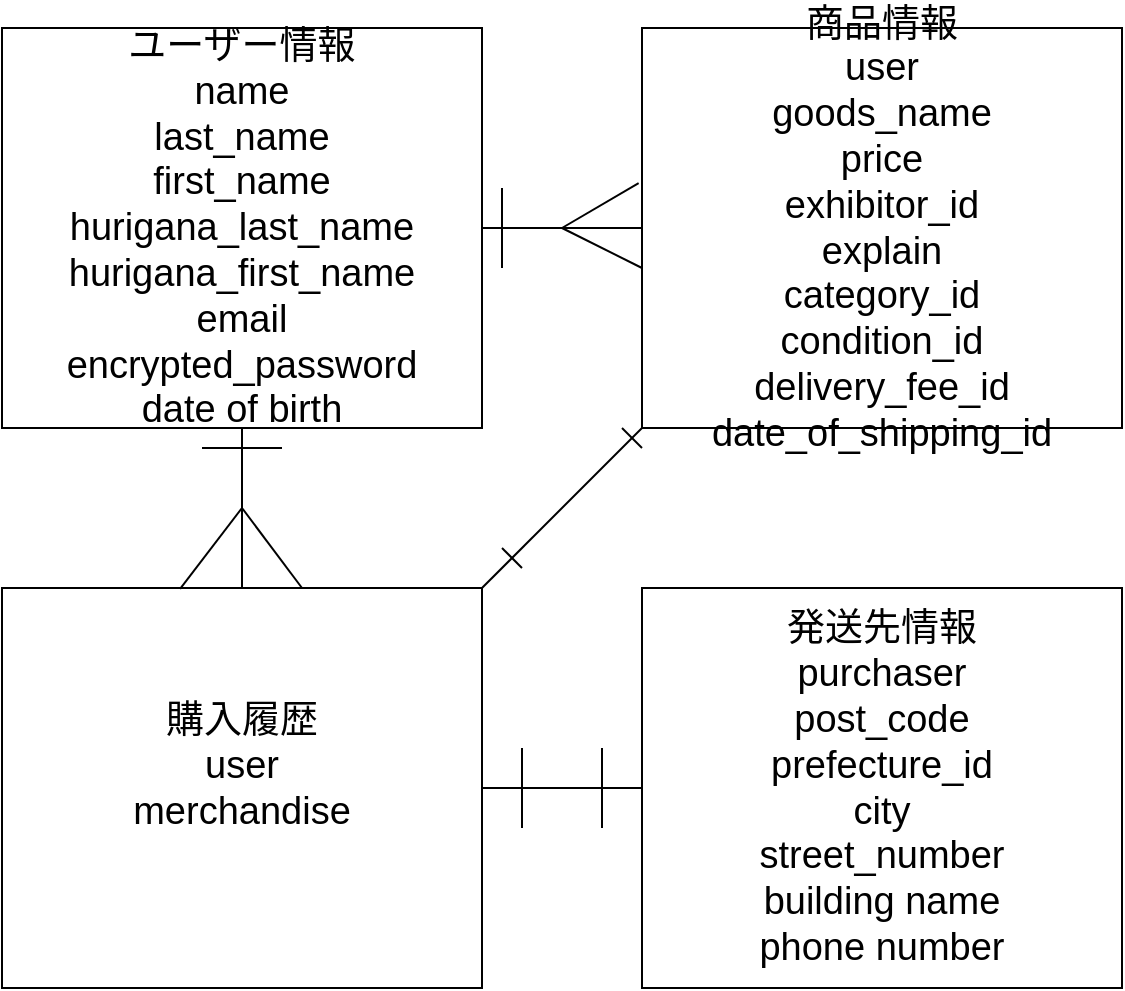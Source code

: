 <mxfile>
    <diagram id="_c77u8MzGn7pUaxRcE00" name="ページ1">
        <mxGraphModel dx="647" dy="897" grid="1" gridSize="10" guides="1" tooltips="1" connect="1" arrows="1" fold="1" page="1" pageScale="1" pageWidth="827" pageHeight="1169" math="0" shadow="0">
            <root>
                <mxCell id="0"/>
                <mxCell id="1" parent="0"/>
                <mxCell id="2" value="&lt;font style=&quot;font-size: 19px&quot;&gt;商品情報&lt;br&gt;user&lt;br&gt;goods_name&lt;br&gt;price&lt;br&gt;exhibitor_id&lt;br&gt;explain&lt;br&gt;category_id&lt;br&gt;condition_id&lt;br&gt;delivery_fee_id&lt;br&gt;date_of_shipping_id&lt;br&gt;&lt;/font&gt;" style="rounded=0;whiteSpace=wrap;html=1;" parent="1" vertex="1">
                    <mxGeometry x="440" y="280" width="240" height="200" as="geometry"/>
                </mxCell>
                <mxCell id="3" value="&lt;font style=&quot;font-size: 19px&quot;&gt;ユーザー情報&lt;br&gt;name&lt;br&gt;last_name&lt;br&gt;first_name&lt;br&gt;hurigana_last_name&lt;br&gt;hurigana_first_name&lt;br&gt;email&lt;br&gt;encrypted_password&lt;br&gt;date of birth&lt;br&gt;&lt;/font&gt;" style="rounded=0;whiteSpace=wrap;html=1;" parent="1" vertex="1">
                    <mxGeometry x="120" y="280" width="240" height="200" as="geometry"/>
                </mxCell>
                <mxCell id="4" value="&lt;font style=&quot;font-size: 19px&quot;&gt;発送先情報&lt;br&gt;purchaser&lt;br&gt;post_code&lt;br&gt;prefecture_id&lt;br&gt;city&lt;br&gt;street_number&lt;br&gt;building name&lt;br&gt;phone number&lt;br&gt;&lt;/font&gt;" style="rounded=0;whiteSpace=wrap;html=1;" parent="1" vertex="1">
                    <mxGeometry x="440" y="560" width="240" height="200" as="geometry"/>
                </mxCell>
                <mxCell id="6" value="" style="endArrow=none;html=1;entryX=0.5;entryY=1;entryDx=0;entryDy=0;exitX=0.5;exitY=0;exitDx=0;exitDy=0;" parent="1" source="5" target="3" edge="1">
                    <mxGeometry width="50" height="50" relative="1" as="geometry">
                        <mxPoint x="444" y="700" as="sourcePoint"/>
                        <mxPoint x="464" y="680" as="targetPoint"/>
                        <Array as="points"/>
                    </mxGeometry>
                </mxCell>
                <mxCell id="9" value="" style="endArrow=none;html=1;exitX=1;exitY=0.5;exitDx=0;exitDy=0;" parent="1" source="5" edge="1">
                    <mxGeometry width="50" height="50" relative="1" as="geometry">
                        <mxPoint x="404" y="640" as="sourcePoint"/>
                        <mxPoint x="440" y="660" as="targetPoint"/>
                    </mxGeometry>
                </mxCell>
                <mxCell id="10" value="" style="endArrow=none;html=1;exitX=1;exitY=0;exitDx=0;exitDy=0;entryX=0;entryY=1;entryDx=0;entryDy=0;" parent="1" target="2" edge="1" source="5">
                    <mxGeometry width="50" height="50" relative="1" as="geometry">
                        <mxPoint x="374" y="560" as="sourcePoint"/>
                        <mxPoint x="430" y="470" as="targetPoint"/>
                        <Array as="points"/>
                    </mxGeometry>
                </mxCell>
                <mxCell id="13" value="" style="endArrow=none;html=1;startArrow=none;" parent="1" edge="1" source="5">
                    <mxGeometry width="50" height="50" relative="1" as="geometry">
                        <mxPoint x="314" y="540" as="sourcePoint"/>
                        <mxPoint x="294" y="560" as="targetPoint"/>
                    </mxGeometry>
                </mxCell>
                <mxCell id="19" value="" style="endArrow=none;html=1;" parent="1" edge="1">
                    <mxGeometry width="50" height="50" relative="1" as="geometry">
                        <mxPoint x="380" y="550" as="sourcePoint"/>
                        <mxPoint x="370" y="540" as="targetPoint"/>
                    </mxGeometry>
                </mxCell>
                <mxCell id="20" value="" style="endArrow=none;html=1;" parent="1" edge="1">
                    <mxGeometry width="50" height="50" relative="1" as="geometry">
                        <mxPoint x="430" y="480" as="sourcePoint"/>
                        <mxPoint x="440" y="490" as="targetPoint"/>
                        <Array as="points">
                            <mxPoint x="430" y="480"/>
                        </Array>
                    </mxGeometry>
                </mxCell>
                <mxCell id="5" value="&lt;font style=&quot;font-size: 19px&quot;&gt;購入履歴&lt;br&gt;user&lt;br&gt;merchandise&lt;br&gt;&lt;br&gt;&lt;/font&gt;" style="rounded=0;whiteSpace=wrap;html=1;" parent="1" vertex="1">
                    <mxGeometry x="120" y="560" width="240" height="200" as="geometry"/>
                </mxCell>
                <mxCell id="27" value="" style="endArrow=none;html=1;exitX=1;exitY=0.5;exitDx=0;exitDy=0;entryX=0;entryY=0.5;entryDx=0;entryDy=0;" edge="1" parent="1" source="3" target="2">
                    <mxGeometry width="50" height="50" relative="1" as="geometry">
                        <mxPoint x="390" y="420" as="sourcePoint"/>
                        <mxPoint x="440" y="370" as="targetPoint"/>
                    </mxGeometry>
                </mxCell>
                <mxCell id="28" value="" style="endArrow=none;html=1;" edge="1" parent="1">
                    <mxGeometry width="50" height="50" relative="1" as="geometry">
                        <mxPoint x="370" y="400" as="sourcePoint"/>
                        <mxPoint x="370" y="360" as="targetPoint"/>
                    </mxGeometry>
                </mxCell>
                <mxCell id="29" value="" style="endArrow=none;html=1;entryX=-0.007;entryY=0.388;entryDx=0;entryDy=0;entryPerimeter=0;" edge="1" parent="1" target="2">
                    <mxGeometry width="50" height="50" relative="1" as="geometry">
                        <mxPoint x="400" y="380" as="sourcePoint"/>
                        <mxPoint x="430" y="360" as="targetPoint"/>
                    </mxGeometry>
                </mxCell>
                <mxCell id="30" value="" style="endArrow=none;html=1;" edge="1" parent="1">
                    <mxGeometry width="50" height="50" relative="1" as="geometry">
                        <mxPoint x="400" y="380" as="sourcePoint"/>
                        <mxPoint x="440" y="400" as="targetPoint"/>
                    </mxGeometry>
                </mxCell>
                <mxCell id="31" value="" style="endArrow=none;html=1;fontSize=20;exitX=0.371;exitY=0.002;exitDx=0;exitDy=0;exitPerimeter=0;" edge="1" parent="1" source="5">
                    <mxGeometry width="50" height="50" relative="1" as="geometry">
                        <mxPoint x="220" y="560" as="sourcePoint"/>
                        <mxPoint x="240" y="520" as="targetPoint"/>
                    </mxGeometry>
                </mxCell>
                <mxCell id="33" value="" style="endArrow=none;html=1;fontSize=20;" edge="1" parent="1">
                    <mxGeometry width="50" height="50" relative="1" as="geometry">
                        <mxPoint x="270" y="560" as="sourcePoint"/>
                        <mxPoint x="240" y="520" as="targetPoint"/>
                    </mxGeometry>
                </mxCell>
                <mxCell id="34" value="" style="endArrow=none;html=1;fontSize=20;" edge="1" parent="1">
                    <mxGeometry width="50" height="50" relative="1" as="geometry">
                        <mxPoint x="380" y="680" as="sourcePoint"/>
                        <mxPoint x="380" y="640" as="targetPoint"/>
                    </mxGeometry>
                </mxCell>
                <mxCell id="35" value="" style="endArrow=none;html=1;fontSize=20;" edge="1" parent="1">
                    <mxGeometry width="50" height="50" relative="1" as="geometry">
                        <mxPoint x="420" y="680" as="sourcePoint"/>
                        <mxPoint x="420" y="640" as="targetPoint"/>
                    </mxGeometry>
                </mxCell>
                <mxCell id="36" value="" style="endArrow=none;html=1;fontSize=20;" edge="1" parent="1">
                    <mxGeometry width="50" height="50" relative="1" as="geometry">
                        <mxPoint x="220" y="490" as="sourcePoint"/>
                        <mxPoint x="260" y="490" as="targetPoint"/>
                    </mxGeometry>
                </mxCell>
            </root>
        </mxGraphModel>
    </diagram>
</mxfile>
